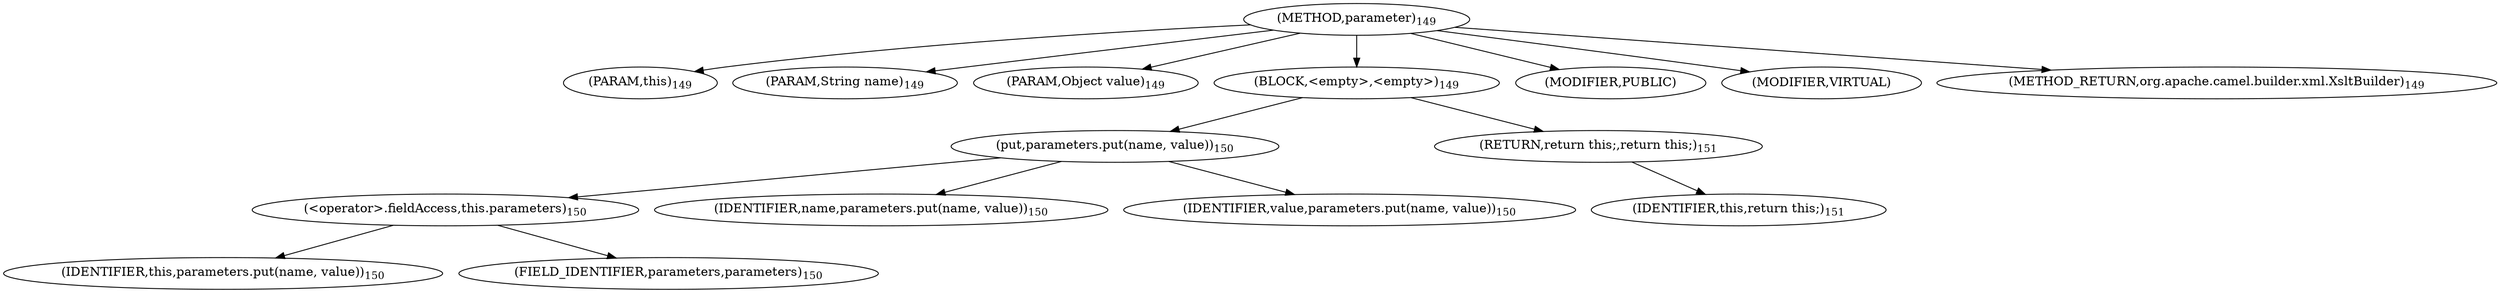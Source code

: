 digraph "parameter" {  
"356" [label = <(METHOD,parameter)<SUB>149</SUB>> ]
"21" [label = <(PARAM,this)<SUB>149</SUB>> ]
"357" [label = <(PARAM,String name)<SUB>149</SUB>> ]
"358" [label = <(PARAM,Object value)<SUB>149</SUB>> ]
"359" [label = <(BLOCK,&lt;empty&gt;,&lt;empty&gt;)<SUB>149</SUB>> ]
"360" [label = <(put,parameters.put(name, value))<SUB>150</SUB>> ]
"361" [label = <(&lt;operator&gt;.fieldAccess,this.parameters)<SUB>150</SUB>> ]
"362" [label = <(IDENTIFIER,this,parameters.put(name, value))<SUB>150</SUB>> ]
"363" [label = <(FIELD_IDENTIFIER,parameters,parameters)<SUB>150</SUB>> ]
"364" [label = <(IDENTIFIER,name,parameters.put(name, value))<SUB>150</SUB>> ]
"365" [label = <(IDENTIFIER,value,parameters.put(name, value))<SUB>150</SUB>> ]
"366" [label = <(RETURN,return this;,return this;)<SUB>151</SUB>> ]
"20" [label = <(IDENTIFIER,this,return this;)<SUB>151</SUB>> ]
"367" [label = <(MODIFIER,PUBLIC)> ]
"368" [label = <(MODIFIER,VIRTUAL)> ]
"369" [label = <(METHOD_RETURN,org.apache.camel.builder.xml.XsltBuilder)<SUB>149</SUB>> ]
  "356" -> "21" 
  "356" -> "357" 
  "356" -> "358" 
  "356" -> "359" 
  "356" -> "367" 
  "356" -> "368" 
  "356" -> "369" 
  "359" -> "360" 
  "359" -> "366" 
  "360" -> "361" 
  "360" -> "364" 
  "360" -> "365" 
  "361" -> "362" 
  "361" -> "363" 
  "366" -> "20" 
}
